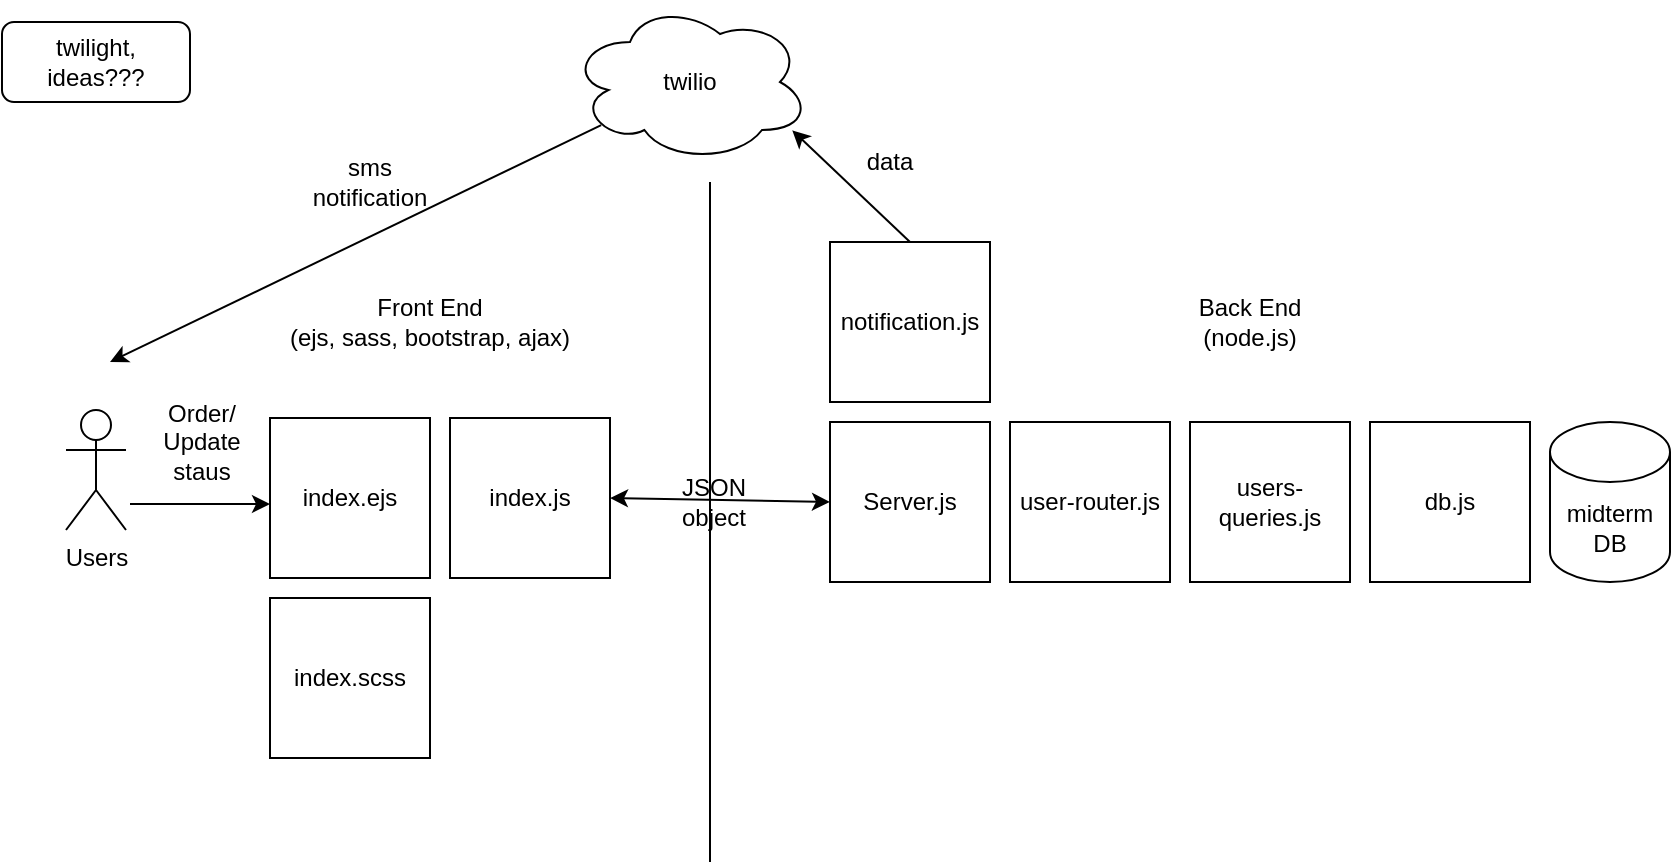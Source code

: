 <mxfile>
    <diagram id="2UQrdZFRLi8YGOJuuQ54" name="Page-1">
        <mxGraphModel dx="898" dy="1553" grid="1" gridSize="10" guides="1" tooltips="1" connect="1" arrows="1" fold="1" page="1" pageScale="1" pageWidth="850" pageHeight="1100" math="0" shadow="0">
            <root>
                <mxCell id="0"/>
                <mxCell id="1" parent="0"/>
                <mxCell id="2" value="midterm&lt;br&gt;DB" style="shape=cylinder3;whiteSpace=wrap;html=1;boundedLbl=1;backgroundOutline=1;size=15;" parent="1" vertex="1">
                    <mxGeometry x="780" y="200" width="60" height="80" as="geometry"/>
                </mxCell>
                <mxCell id="3" value="Server.js" style="whiteSpace=wrap;html=1;aspect=fixed;" parent="1" vertex="1">
                    <mxGeometry x="420" y="200" width="80" height="80" as="geometry"/>
                </mxCell>
                <mxCell id="4" value="db.js" style="whiteSpace=wrap;html=1;aspect=fixed;" parent="1" vertex="1">
                    <mxGeometry x="690" y="200" width="80" height="80" as="geometry"/>
                </mxCell>
                <mxCell id="5" value="user-router.js" style="whiteSpace=wrap;html=1;aspect=fixed;" parent="1" vertex="1">
                    <mxGeometry x="510" y="200" width="80" height="80" as="geometry"/>
                </mxCell>
                <mxCell id="6" value="index.ejs" style="whiteSpace=wrap;html=1;aspect=fixed;" parent="1" vertex="1">
                    <mxGeometry x="140" y="198" width="80" height="80" as="geometry"/>
                </mxCell>
                <mxCell id="7" value="users-queries.js" style="whiteSpace=wrap;html=1;aspect=fixed;" parent="1" vertex="1">
                    <mxGeometry x="600" y="200" width="80" height="80" as="geometry"/>
                </mxCell>
                <mxCell id="8" value="index.js" style="whiteSpace=wrap;html=1;aspect=fixed;" parent="1" vertex="1">
                    <mxGeometry x="230" y="198" width="80" height="80" as="geometry"/>
                </mxCell>
                <mxCell id="10" value="" style="endArrow=none;html=1;" parent="1" edge="1">
                    <mxGeometry width="50" height="50" relative="1" as="geometry">
                        <mxPoint x="360" y="420" as="sourcePoint"/>
                        <mxPoint x="360" y="80" as="targetPoint"/>
                    </mxGeometry>
                </mxCell>
                <mxCell id="11" value="Front End &lt;br&gt;(ejs, sass, bootstrap, ajax)" style="text;html=1;strokeColor=none;fillColor=none;align=center;verticalAlign=middle;whiteSpace=wrap;rounded=0;" parent="1" vertex="1">
                    <mxGeometry x="140" y="140" width="160" height="20" as="geometry"/>
                </mxCell>
                <mxCell id="12" value="Back End (node.js)" style="text;html=1;strokeColor=none;fillColor=none;align=center;verticalAlign=middle;whiteSpace=wrap;rounded=0;" parent="1" vertex="1">
                    <mxGeometry x="580" y="140" width="100" height="20" as="geometry"/>
                </mxCell>
                <mxCell id="13" value="Users" style="shape=umlActor;verticalLabelPosition=bottom;verticalAlign=top;html=1;outlineConnect=0;" parent="1" vertex="1">
                    <mxGeometry x="38" y="194" width="30" height="60" as="geometry"/>
                </mxCell>
                <mxCell id="17" value="" style="endArrow=classic;html=1;entryX=0;entryY=0.25;entryDx=0;entryDy=0;" parent="1" edge="1">
                    <mxGeometry width="50" height="50" relative="1" as="geometry">
                        <mxPoint x="70" y="241" as="sourcePoint"/>
                        <mxPoint x="140" y="241" as="targetPoint"/>
                    </mxGeometry>
                </mxCell>
                <mxCell id="18" value="Order/ Update staus" style="text;html=1;strokeColor=none;fillColor=none;align=center;verticalAlign=middle;whiteSpace=wrap;rounded=0;" parent="1" vertex="1">
                    <mxGeometry x="86" y="200" width="40" height="20" as="geometry"/>
                </mxCell>
                <mxCell id="19" value="index.scss" style="whiteSpace=wrap;html=1;aspect=fixed;" parent="1" vertex="1">
                    <mxGeometry x="140" y="288" width="80" height="80" as="geometry"/>
                </mxCell>
                <mxCell id="20" value="twilio" style="ellipse;shape=cloud;whiteSpace=wrap;html=1;" parent="1" vertex="1">
                    <mxGeometry x="290" y="-10" width="120" height="80" as="geometry"/>
                </mxCell>
                <mxCell id="21" value="" style="endArrow=classic;html=1;exitX=0.13;exitY=0.77;exitDx=0;exitDy=0;exitPerimeter=0;" parent="1" source="20" edge="1">
                    <mxGeometry width="50" height="50" relative="1" as="geometry">
                        <mxPoint x="260" y="80" as="sourcePoint"/>
                        <mxPoint x="60" y="170" as="targetPoint"/>
                    </mxGeometry>
                </mxCell>
                <mxCell id="23" value="notification.js" style="whiteSpace=wrap;html=1;aspect=fixed;" parent="1" vertex="1">
                    <mxGeometry x="420" y="110" width="80" height="80" as="geometry"/>
                </mxCell>
                <mxCell id="25" value="" style="endArrow=classic;html=1;exitX=0.5;exitY=0;exitDx=0;exitDy=0;entryX=0.926;entryY=0.802;entryDx=0;entryDy=0;entryPerimeter=0;" parent="1" source="23" target="20" edge="1">
                    <mxGeometry width="50" height="50" relative="1" as="geometry">
                        <mxPoint x="380" y="230" as="sourcePoint"/>
                        <mxPoint x="404" y="60" as="targetPoint"/>
                    </mxGeometry>
                </mxCell>
                <mxCell id="27" value="sms notification" style="text;html=1;strokeColor=none;fillColor=none;align=center;verticalAlign=middle;whiteSpace=wrap;rounded=0;" parent="1" vertex="1">
                    <mxGeometry x="170" y="70" width="40" height="20" as="geometry"/>
                </mxCell>
                <mxCell id="32" value="" style="endArrow=classic;startArrow=classic;html=1;exitX=1;exitY=0.5;exitDx=0;exitDy=0;entryX=0;entryY=0.5;entryDx=0;entryDy=0;" parent="1" source="8" target="3" edge="1">
                    <mxGeometry width="50" height="50" relative="1" as="geometry">
                        <mxPoint x="380" y="210" as="sourcePoint"/>
                        <mxPoint x="430" y="160" as="targetPoint"/>
                    </mxGeometry>
                </mxCell>
                <mxCell id="33" value="JSON object" style="text;html=1;strokeColor=none;fillColor=none;align=center;verticalAlign=middle;whiteSpace=wrap;rounded=0;" parent="1" vertex="1">
                    <mxGeometry x="342" y="230" width="40" height="20" as="geometry"/>
                </mxCell>
                <mxCell id="35" value="data" style="text;html=1;strokeColor=none;fillColor=none;align=center;verticalAlign=middle;whiteSpace=wrap;rounded=0;" parent="1" vertex="1">
                    <mxGeometry x="430" y="60" width="40" height="20" as="geometry"/>
                </mxCell>
                <mxCell id="36" value="twilight, ideas???" style="rounded=1;whiteSpace=wrap;html=1;" vertex="1" parent="1">
                    <mxGeometry x="6" width="94" height="40" as="geometry"/>
                </mxCell>
            </root>
        </mxGraphModel>
    </diagram>
</mxfile>